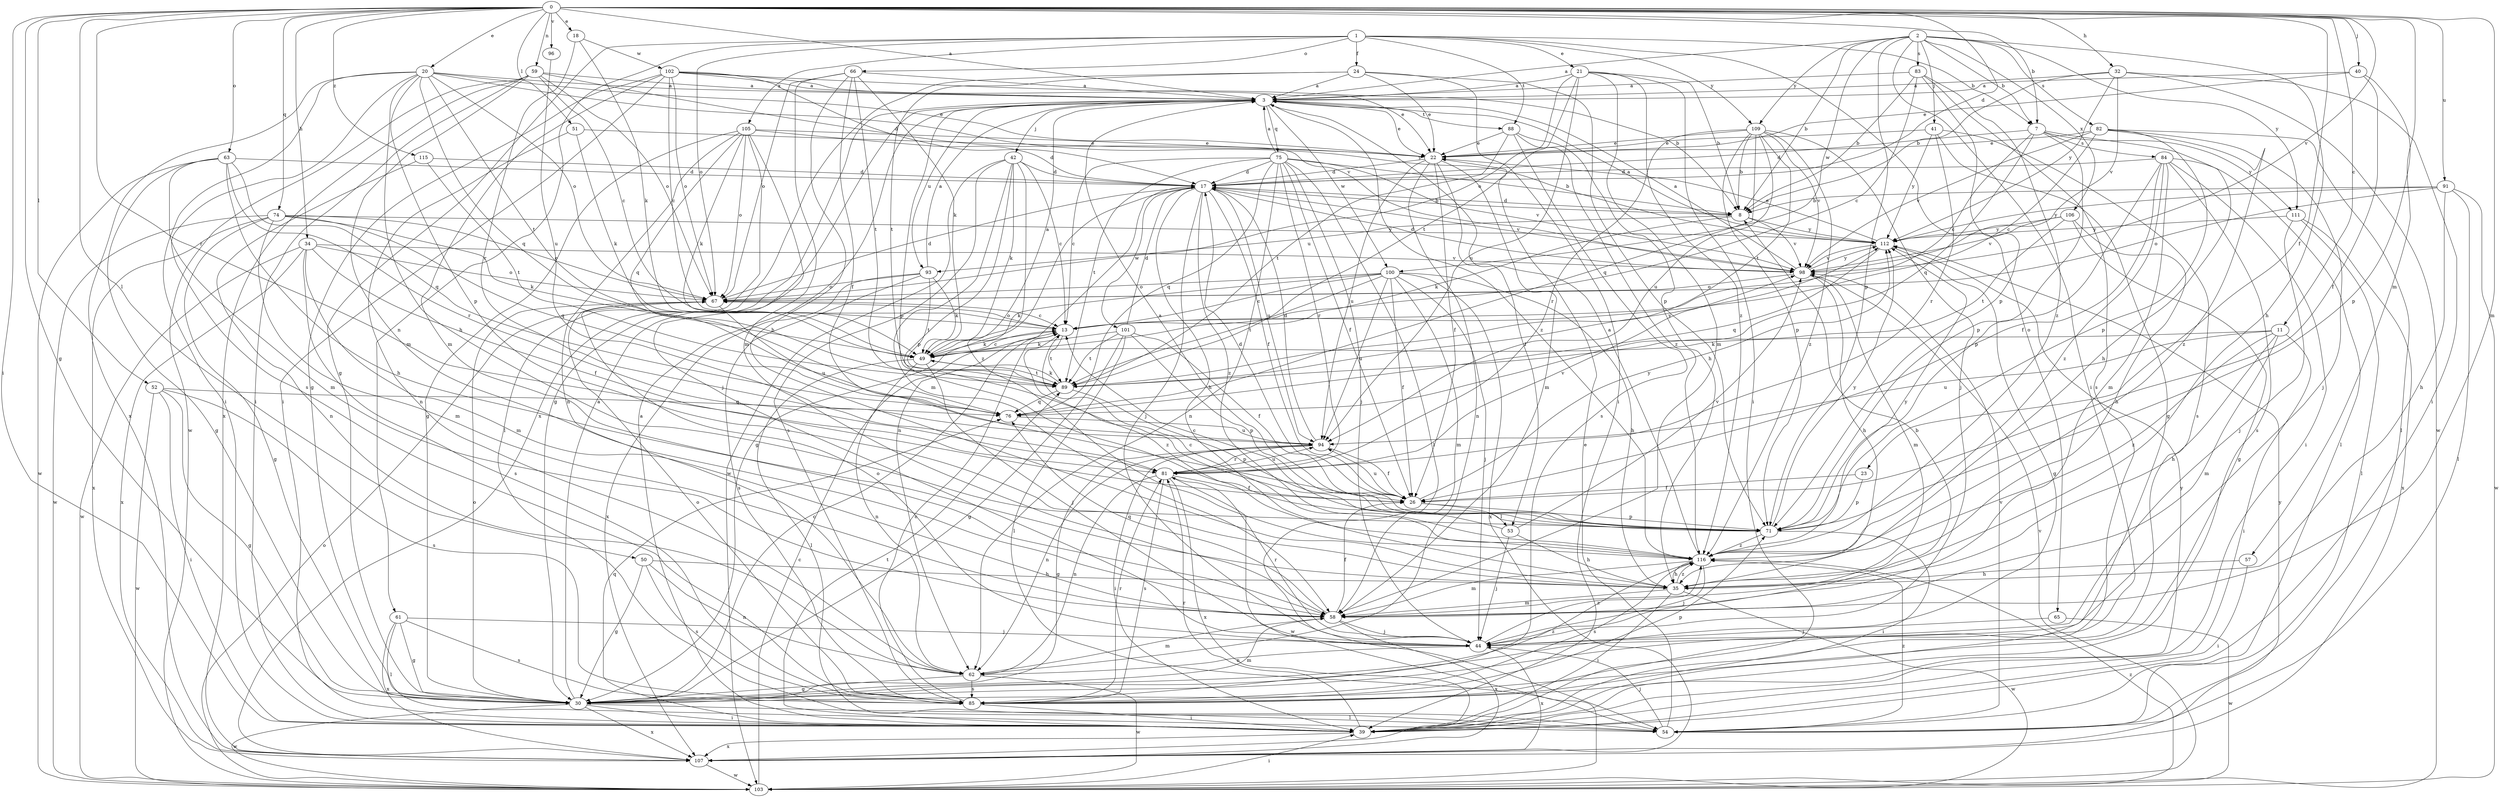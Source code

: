 strict digraph  {
0;
1;
2;
3;
7;
8;
11;
13;
17;
18;
20;
21;
22;
23;
24;
26;
30;
32;
34;
35;
39;
40;
41;
42;
44;
49;
50;
51;
52;
53;
54;
57;
58;
59;
61;
62;
63;
65;
66;
67;
71;
74;
75;
76;
81;
82;
83;
84;
85;
88;
89;
91;
93;
94;
96;
98;
100;
101;
102;
103;
105;
106;
107;
109;
111;
112;
115;
116;
0 -> 3  [label=a];
0 -> 7  [label=b];
0 -> 11  [label=c];
0 -> 17  [label=d];
0 -> 18  [label=e];
0 -> 20  [label=e];
0 -> 23  [label=f];
0 -> 30  [label=g];
0 -> 32  [label=h];
0 -> 34  [label=h];
0 -> 39  [label=i];
0 -> 40  [label=j];
0 -> 50  [label=l];
0 -> 51  [label=l];
0 -> 52  [label=l];
0 -> 57  [label=m];
0 -> 58  [label=m];
0 -> 59  [label=n];
0 -> 63  [label=o];
0 -> 74  [label=q];
0 -> 81  [label=r];
0 -> 91  [label=u];
0 -> 96  [label=v];
0 -> 98  [label=v];
0 -> 115  [label=z];
1 -> 7  [label=b];
1 -> 21  [label=e];
1 -> 24  [label=f];
1 -> 30  [label=g];
1 -> 61  [label=n];
1 -> 65  [label=o];
1 -> 66  [label=o];
1 -> 67  [label=o];
1 -> 88  [label=t];
1 -> 105  [label=x];
1 -> 109  [label=y];
2 -> 3  [label=a];
2 -> 7  [label=b];
2 -> 8  [label=b];
2 -> 35  [label=h];
2 -> 39  [label=i];
2 -> 41  [label=j];
2 -> 71  [label=p];
2 -> 82  [label=s];
2 -> 83  [label=s];
2 -> 100  [label=w];
2 -> 106  [label=x];
2 -> 109  [label=y];
2 -> 111  [label=y];
3 -> 22  [label=e];
3 -> 30  [label=g];
3 -> 42  [label=j];
3 -> 71  [label=p];
3 -> 75  [label=q];
3 -> 88  [label=t];
3 -> 93  [label=u];
3 -> 100  [label=w];
3 -> 116  [label=z];
7 -> 13  [label=c];
7 -> 17  [label=d];
7 -> 35  [label=h];
7 -> 71  [label=p];
7 -> 76  [label=q];
7 -> 84  [label=s];
7 -> 111  [label=y];
8 -> 17  [label=d];
8 -> 49  [label=k];
8 -> 93  [label=u];
8 -> 98  [label=v];
8 -> 112  [label=y];
11 -> 35  [label=h];
11 -> 39  [label=i];
11 -> 49  [label=k];
11 -> 58  [label=m];
11 -> 94  [label=u];
11 -> 116  [label=z];
13 -> 49  [label=k];
13 -> 67  [label=o];
13 -> 89  [label=t];
13 -> 116  [label=z];
17 -> 8  [label=b];
17 -> 26  [label=f];
17 -> 30  [label=g];
17 -> 35  [label=h];
17 -> 44  [label=j];
17 -> 62  [label=n];
17 -> 94  [label=u];
17 -> 98  [label=v];
17 -> 101  [label=w];
17 -> 116  [label=z];
18 -> 49  [label=k];
18 -> 81  [label=r];
18 -> 102  [label=w];
20 -> 3  [label=a];
20 -> 22  [label=e];
20 -> 35  [label=h];
20 -> 39  [label=i];
20 -> 67  [label=o];
20 -> 71  [label=p];
20 -> 76  [label=q];
20 -> 85  [label=s];
20 -> 89  [label=t];
20 -> 107  [label=x];
20 -> 112  [label=y];
21 -> 3  [label=a];
21 -> 8  [label=b];
21 -> 39  [label=i];
21 -> 58  [label=m];
21 -> 67  [label=o];
21 -> 89  [label=t];
21 -> 94  [label=u];
21 -> 116  [label=z];
22 -> 17  [label=d];
22 -> 26  [label=f];
22 -> 53  [label=l];
22 -> 58  [label=m];
22 -> 62  [label=n];
22 -> 94  [label=u];
23 -> 26  [label=f];
23 -> 71  [label=p];
24 -> 3  [label=a];
24 -> 22  [label=e];
24 -> 39  [label=i];
24 -> 71  [label=p];
24 -> 89  [label=t];
24 -> 107  [label=x];
26 -> 17  [label=d];
26 -> 53  [label=l];
26 -> 71  [label=p];
26 -> 94  [label=u];
26 -> 112  [label=y];
30 -> 3  [label=a];
30 -> 13  [label=c];
30 -> 39  [label=i];
30 -> 54  [label=l];
30 -> 58  [label=m];
30 -> 67  [label=o];
30 -> 103  [label=w];
30 -> 107  [label=x];
30 -> 116  [label=z];
32 -> 3  [label=a];
32 -> 8  [label=b];
32 -> 39  [label=i];
32 -> 98  [label=v];
32 -> 103  [label=w];
32 -> 112  [label=y];
34 -> 26  [label=f];
34 -> 58  [label=m];
34 -> 67  [label=o];
34 -> 85  [label=s];
34 -> 98  [label=v];
34 -> 103  [label=w];
34 -> 107  [label=x];
35 -> 39  [label=i];
35 -> 58  [label=m];
35 -> 103  [label=w];
35 -> 116  [label=z];
39 -> 3  [label=a];
39 -> 76  [label=q];
39 -> 81  [label=r];
39 -> 89  [label=t];
39 -> 107  [label=x];
39 -> 112  [label=y];
40 -> 3  [label=a];
40 -> 22  [label=e];
40 -> 26  [label=f];
40 -> 71  [label=p];
41 -> 22  [label=e];
41 -> 30  [label=g];
41 -> 81  [label=r];
41 -> 85  [label=s];
41 -> 112  [label=y];
42 -> 13  [label=c];
42 -> 17  [label=d];
42 -> 49  [label=k];
42 -> 58  [label=m];
42 -> 71  [label=p];
42 -> 85  [label=s];
42 -> 103  [label=w];
42 -> 116  [label=z];
44 -> 8  [label=b];
44 -> 62  [label=n];
44 -> 67  [label=o];
44 -> 81  [label=r];
44 -> 107  [label=x];
44 -> 116  [label=z];
49 -> 3  [label=a];
49 -> 13  [label=c];
49 -> 44  [label=j];
49 -> 54  [label=l];
49 -> 62  [label=n];
49 -> 89  [label=t];
50 -> 30  [label=g];
50 -> 35  [label=h];
50 -> 62  [label=n];
50 -> 85  [label=s];
51 -> 22  [label=e];
51 -> 49  [label=k];
51 -> 62  [label=n];
52 -> 30  [label=g];
52 -> 39  [label=i];
52 -> 76  [label=q];
52 -> 85  [label=s];
52 -> 103  [label=w];
53 -> 13  [label=c];
53 -> 35  [label=h];
53 -> 44  [label=j];
53 -> 98  [label=v];
54 -> 22  [label=e];
54 -> 44  [label=j];
54 -> 98  [label=v];
54 -> 116  [label=z];
57 -> 35  [label=h];
57 -> 39  [label=i];
58 -> 26  [label=f];
58 -> 44  [label=j];
58 -> 76  [label=q];
58 -> 107  [label=x];
59 -> 3  [label=a];
59 -> 13  [label=c];
59 -> 39  [label=i];
59 -> 58  [label=m];
59 -> 67  [label=o];
59 -> 98  [label=v];
59 -> 103  [label=w];
59 -> 107  [label=x];
61 -> 30  [label=g];
61 -> 44  [label=j];
61 -> 54  [label=l];
61 -> 85  [label=s];
61 -> 107  [label=x];
62 -> 30  [label=g];
62 -> 58  [label=m];
62 -> 85  [label=s];
62 -> 103  [label=w];
63 -> 17  [label=d];
63 -> 30  [label=g];
63 -> 35  [label=h];
63 -> 58  [label=m];
63 -> 76  [label=q];
63 -> 81  [label=r];
63 -> 103  [label=w];
65 -> 44  [label=j];
65 -> 103  [label=w];
66 -> 3  [label=a];
66 -> 26  [label=f];
66 -> 35  [label=h];
66 -> 49  [label=k];
66 -> 58  [label=m];
66 -> 67  [label=o];
66 -> 89  [label=t];
67 -> 13  [label=c];
67 -> 17  [label=d];
67 -> 94  [label=u];
71 -> 3  [label=a];
71 -> 39  [label=i];
71 -> 112  [label=y];
71 -> 116  [label=z];
74 -> 30  [label=g];
74 -> 49  [label=k];
74 -> 58  [label=m];
74 -> 67  [label=o];
74 -> 76  [label=q];
74 -> 103  [label=w];
74 -> 107  [label=x];
74 -> 112  [label=y];
75 -> 3  [label=a];
75 -> 8  [label=b];
75 -> 13  [label=c];
75 -> 17  [label=d];
75 -> 26  [label=f];
75 -> 44  [label=j];
75 -> 54  [label=l];
75 -> 62  [label=n];
75 -> 76  [label=q];
75 -> 81  [label=r];
75 -> 89  [label=t];
75 -> 98  [label=v];
76 -> 94  [label=u];
81 -> 26  [label=f];
81 -> 62  [label=n];
81 -> 85  [label=s];
81 -> 94  [label=u];
81 -> 98  [label=v];
81 -> 103  [label=w];
81 -> 107  [label=x];
82 -> 13  [label=c];
82 -> 22  [label=e];
82 -> 44  [label=j];
82 -> 54  [label=l];
82 -> 71  [label=p];
82 -> 98  [label=v];
82 -> 116  [label=z];
83 -> 3  [label=a];
83 -> 8  [label=b];
83 -> 13  [label=c];
83 -> 71  [label=p];
83 -> 85  [label=s];
83 -> 116  [label=z];
84 -> 17  [label=d];
84 -> 26  [label=f];
84 -> 39  [label=i];
84 -> 54  [label=l];
84 -> 58  [label=m];
84 -> 71  [label=p];
84 -> 85  [label=s];
84 -> 116  [label=z];
85 -> 13  [label=c];
85 -> 39  [label=i];
85 -> 67  [label=o];
85 -> 71  [label=p];
85 -> 81  [label=r];
88 -> 22  [label=e];
88 -> 35  [label=h];
88 -> 85  [label=s];
88 -> 89  [label=t];
88 -> 116  [label=z];
89 -> 49  [label=k];
89 -> 71  [label=p];
89 -> 76  [label=q];
89 -> 112  [label=y];
91 -> 8  [label=b];
91 -> 35  [label=h];
91 -> 54  [label=l];
91 -> 67  [label=o];
91 -> 103  [label=w];
91 -> 112  [label=y];
93 -> 3  [label=a];
93 -> 49  [label=k];
93 -> 67  [label=o];
93 -> 85  [label=s];
93 -> 89  [label=t];
93 -> 107  [label=x];
94 -> 17  [label=d];
94 -> 26  [label=f];
94 -> 30  [label=g];
94 -> 39  [label=i];
94 -> 62  [label=n];
94 -> 81  [label=r];
96 -> 94  [label=u];
98 -> 3  [label=a];
98 -> 17  [label=d];
98 -> 35  [label=h];
98 -> 58  [label=m];
98 -> 67  [label=o];
98 -> 112  [label=y];
100 -> 13  [label=c];
100 -> 26  [label=f];
100 -> 35  [label=h];
100 -> 44  [label=j];
100 -> 49  [label=k];
100 -> 58  [label=m];
100 -> 67  [label=o];
100 -> 89  [label=t];
100 -> 94  [label=u];
100 -> 107  [label=x];
101 -> 17  [label=d];
101 -> 26  [label=f];
101 -> 30  [label=g];
101 -> 49  [label=k];
101 -> 54  [label=l];
101 -> 71  [label=p];
101 -> 89  [label=t];
102 -> 3  [label=a];
102 -> 8  [label=b];
102 -> 13  [label=c];
102 -> 17  [label=d];
102 -> 22  [label=e];
102 -> 30  [label=g];
102 -> 39  [label=i];
102 -> 58  [label=m];
102 -> 67  [label=o];
103 -> 13  [label=c];
103 -> 39  [label=i];
103 -> 67  [label=o];
103 -> 98  [label=v];
103 -> 116  [label=z];
105 -> 17  [label=d];
105 -> 22  [label=e];
105 -> 30  [label=g];
105 -> 44  [label=j];
105 -> 49  [label=k];
105 -> 54  [label=l];
105 -> 62  [label=n];
105 -> 67  [label=o];
105 -> 76  [label=q];
106 -> 30  [label=g];
106 -> 35  [label=h];
106 -> 89  [label=t];
106 -> 98  [label=v];
106 -> 112  [label=y];
107 -> 103  [label=w];
107 -> 112  [label=y];
109 -> 8  [label=b];
109 -> 22  [label=e];
109 -> 44  [label=j];
109 -> 71  [label=p];
109 -> 76  [label=q];
109 -> 81  [label=r];
109 -> 89  [label=t];
109 -> 94  [label=u];
109 -> 98  [label=v];
109 -> 116  [label=z];
111 -> 44  [label=j];
111 -> 54  [label=l];
111 -> 107  [label=x];
111 -> 112  [label=y];
112 -> 3  [label=a];
112 -> 22  [label=e];
112 -> 30  [label=g];
112 -> 76  [label=q];
112 -> 98  [label=v];
115 -> 17  [label=d];
115 -> 62  [label=n];
115 -> 89  [label=t];
116 -> 3  [label=a];
116 -> 13  [label=c];
116 -> 35  [label=h];
116 -> 44  [label=j];
116 -> 58  [label=m];
116 -> 85  [label=s];
116 -> 112  [label=y];
}
